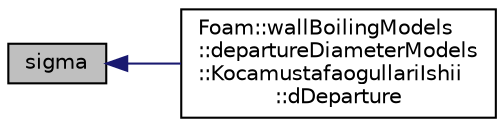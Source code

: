 digraph "sigma"
{
  bgcolor="transparent";
  edge [fontname="Helvetica",fontsize="10",labelfontname="Helvetica",labelfontsize="10"];
  node [fontname="Helvetica",fontsize="10",shape=record];
  rankdir="LR";
  Node1 [label="sigma",height=0.2,width=0.4,color="black", fillcolor="grey75", style="filled" fontcolor="black"];
  Node1 -> Node2 [dir="back",color="midnightblue",fontsize="10",style="solid",fontname="Helvetica"];
  Node2 [label="Foam::wallBoilingModels\l::departureDiameterModels\l::KocamustafaogullariIshii\l::dDeparture",height=0.2,width=0.4,color="black",URL="$classFoam_1_1wallBoilingModels_1_1departureDiameterModels_1_1KocamustafaogullariIshii.html#ac3fd0888d032029096eb2ff19f7558fe",tooltip="Calculate and return the departure diameter field. "];
}
